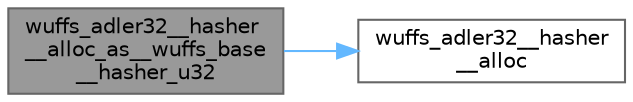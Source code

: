 digraph "wuffs_adler32__hasher__alloc_as__wuffs_base__hasher_u32"
{
 // LATEX_PDF_SIZE
  bgcolor="transparent";
  edge [fontname=Helvetica,fontsize=10,labelfontname=Helvetica,labelfontsize=10];
  node [fontname=Helvetica,fontsize=10,shape=box,height=0.2,width=0.4];
  rankdir="LR";
  Node1 [id="Node000001",label="wuffs_adler32__hasher\l__alloc_as__wuffs_base\l__hasher_u32",height=0.2,width=0.4,color="gray40", fillcolor="grey60", style="filled", fontcolor="black",tooltip=" "];
  Node1 -> Node2 [id="edge1_Node000001_Node000002",color="steelblue1",style="solid",tooltip=" "];
  Node2 [id="Node000002",label="wuffs_adler32__hasher\l__alloc",height=0.2,width=0.4,color="grey40", fillcolor="white", style="filled",URL="$wuffs-v0_83_8c.html#ade350f496aa1ddb8b7354c508cdc20b8",tooltip=" "];
}
